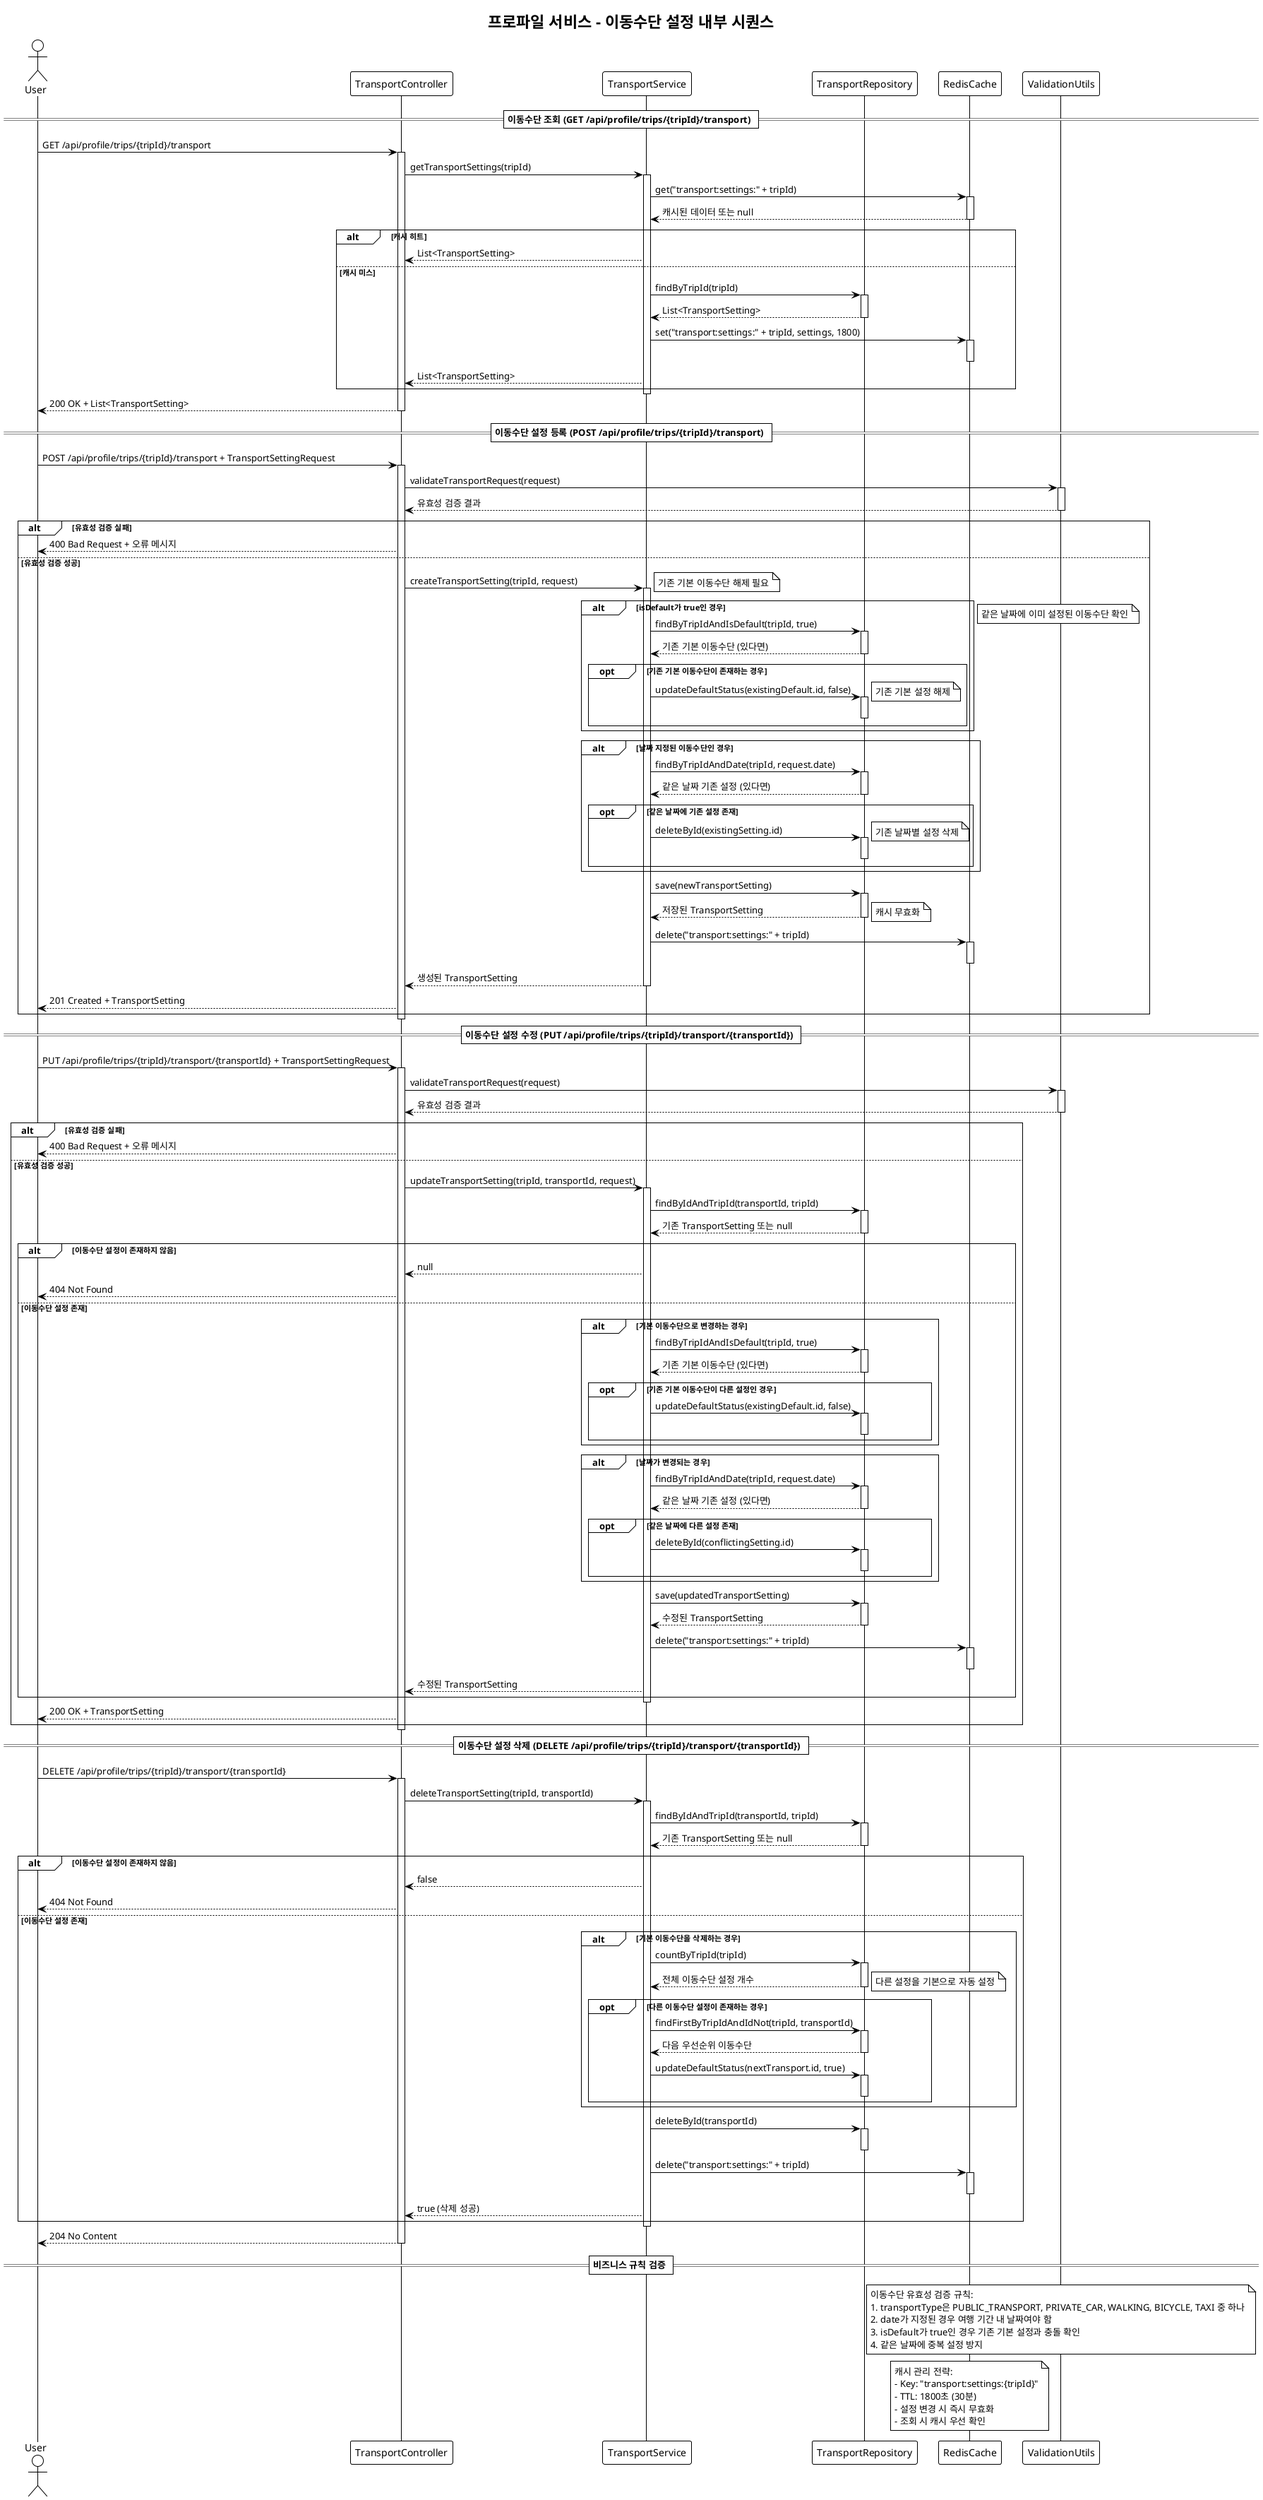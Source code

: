@startuml
!theme mono
title 프로파일 서비스 - 이동수단 설정 내부 시퀀스

actor User as U
participant TransportController as TC
participant TransportService as TS
participant TransportRepository as TR
participant RedisCache as RC
participant ValidationUtils as VU

== 이동수단 조회 (GET /api/profile/trips/{tripId}/transport) ==

U -> TC: GET /api/profile/trips/{tripId}/transport
activate TC

TC -> TS: getTransportSettings(tripId)
activate TS

TS -> RC: get("transport:settings:" + tripId)
activate RC
RC --> TS: 캐시된 데이터 또는 null
deactivate RC

alt 캐시 히트
    TS --> TC: List<TransportSetting>
else 캐시 미스
    TS -> TR: findByTripId(tripId)
    activate TR
    TR --> TS: List<TransportSetting>
    deactivate TR
    
    TS -> RC: set("transport:settings:" + tripId, settings, 1800)
    activate RC
    deactivate RC
    
    TS --> TC: List<TransportSetting>
end

deactivate TS
TC --> U: 200 OK + List<TransportSetting>
deactivate TC

== 이동수단 설정 등록 (POST /api/profile/trips/{tripId}/transport) ==

U -> TC: POST /api/profile/trips/{tripId}/transport + TransportSettingRequest
activate TC

TC -> VU: validateTransportRequest(request)
activate VU
VU --> TC: 유효성 검증 결과
deactivate VU

alt 유효성 검증 실패
    TC --> U: 400 Bad Request + 오류 메시지
else 유효성 검증 성공
    TC -> TS: createTransportSetting(tripId, request)
    activate TS
    
    alt isDefault가 true인 경우
        note right: 기존 기본 이동수단 해제 필요
        TS -> TR: findByTripIdAndIsDefault(tripId, true)
        activate TR
        TR --> TS: 기존 기본 이동수단 (있다면)
        deactivate TR
        
        opt 기존 기본 이동수단이 존재하는 경우
            TS -> TR: updateDefaultStatus(existingDefault.id, false)
            activate TR
            deactivate TR
            note right: 기존 기본 설정 해제
        end
    end
    
    alt 날짜 지정된 이동수단인 경우
        note right: 같은 날짜에 이미 설정된 이동수단 확인
        TS -> TR: findByTripIdAndDate(tripId, request.date)
        activate TR
        TR --> TS: 같은 날짜 기존 설정 (있다면)
        deactivate TR
        
        opt 같은 날짜에 기존 설정 존재
            TS -> TR: deleteById(existingSetting.id)
            activate TR
            deactivate TR
            note right: 기존 날짜별 설정 삭제
        end
    end
    
    TS -> TR: save(newTransportSetting)
    activate TR
    TR --> TS: 저장된 TransportSetting
    deactivate TR
    
    note right: 캐시 무효화
    TS -> RC: delete("transport:settings:" + tripId)
    activate RC
    deactivate RC
    
    TS --> TC: 생성된 TransportSetting
    deactivate TS
    
    TC --> U: 201 Created + TransportSetting
end
deactivate TC

== 이동수단 설정 수정 (PUT /api/profile/trips/{tripId}/transport/{transportId}) ==

U -> TC: PUT /api/profile/trips/{tripId}/transport/{transportId} + TransportSettingRequest
activate TC

TC -> VU: validateTransportRequest(request)
activate VU
VU --> TC: 유효성 검증 결과
deactivate VU

alt 유효성 검증 실패
    TC --> U: 400 Bad Request + 오류 메시지
else 유효성 검증 성공
    TC -> TS: updateTransportSetting(tripId, transportId, request)
    activate TS
    
    TS -> TR: findByIdAndTripId(transportId, tripId)
    activate TR
    TR --> TS: 기존 TransportSetting 또는 null
    deactivate TR
    
    alt 이동수단 설정이 존재하지 않음
        TS --> TC: null
        TC --> U: 404 Not Found
    else 이동수단 설정 존재
        alt 기본 이동수단으로 변경하는 경우
            TS -> TR: findByTripIdAndIsDefault(tripId, true)
            activate TR
            TR --> TS: 기존 기본 이동수단 (있다면)
            deactivate TR
            
            opt 기존 기본 이동수단이 다른 설정인 경우
                TS -> TR: updateDefaultStatus(existingDefault.id, false)
                activate TR
                deactivate TR
            end
        end
        
        alt 날짜가 변경되는 경우
            TS -> TR: findByTripIdAndDate(tripId, request.date)
            activate TR
            TR --> TS: 같은 날짜 기존 설정 (있다면)
            deactivate TR
            
            opt 같은 날짜에 다른 설정 존재
                TS -> TR: deleteById(conflictingSetting.id)
                activate TR
                deactivate TR
            end
        end
        
        TS -> TR: save(updatedTransportSetting)
        activate TR
        TR --> TS: 수정된 TransportSetting
        deactivate TR
        
        TS -> RC: delete("transport:settings:" + tripId)
        activate RC
        deactivate RC
        
        TS --> TC: 수정된 TransportSetting
    end
    
    deactivate TS
    
    TC --> U: 200 OK + TransportSetting
end
deactivate TC

== 이동수단 설정 삭제 (DELETE /api/profile/trips/{tripId}/transport/{transportId}) ==

U -> TC: DELETE /api/profile/trips/{tripId}/transport/{transportId}
activate TC

TC -> TS: deleteTransportSetting(tripId, transportId)
activate TS

TS -> TR: findByIdAndTripId(transportId, tripId)
activate TR
TR --> TS: 기존 TransportSetting 또는 null
deactivate TR

alt 이동수단 설정이 존재하지 않음
    TS --> TC: false
    TC --> U: 404 Not Found
else 이동수단 설정 존재
    note right: 기본 이동수단 삭제 시 경고
    alt 기본 이동수단을 삭제하는 경우
        TS -> TR: countByTripId(tripId)
        activate TR
        TR --> TS: 전체 이동수단 설정 개수
        deactivate TR
        
        opt 다른 이동수단 설정이 존재하는 경우
            note right: 다른 설정을 기본으로 자동 설정
            TS -> TR: findFirstByTripIdAndIdNot(tripId, transportId)
            activate TR
            TR --> TS: 다음 우선순위 이동수단
            deactivate TR
            
            TS -> TR: updateDefaultStatus(nextTransport.id, true)
            activate TR
            deactivate TR
        end
    end
    
    TS -> TR: deleteById(transportId)
    activate TR
    deactivate TR
    
    TS -> RC: delete("transport:settings:" + tripId)
    activate RC
    deactivate RC
    
    TS --> TC: true (삭제 성공)
end

deactivate TS
TC --> U: 204 No Content
deactivate TC

== 비즈니스 규칙 검증 ==

note over VU
이동수단 유효성 검증 규칙:
1. transportType은 PUBLIC_TRANSPORT, PRIVATE_CAR, WALKING, BICYCLE, TAXI 중 하나
2. date가 지정된 경우 여행 기간 내 날짜여야 함
3. isDefault가 true인 경우 기존 기본 설정과 충돌 확인
4. 같은 날짜에 중복 설정 방지
end note

note over RC
캐시 관리 전략:
- Key: "transport:settings:{tripId}"
- TTL: 1800초 (30분)
- 설정 변경 시 즉시 무효화
- 조회 시 캐시 우선 확인
end note

@enduml